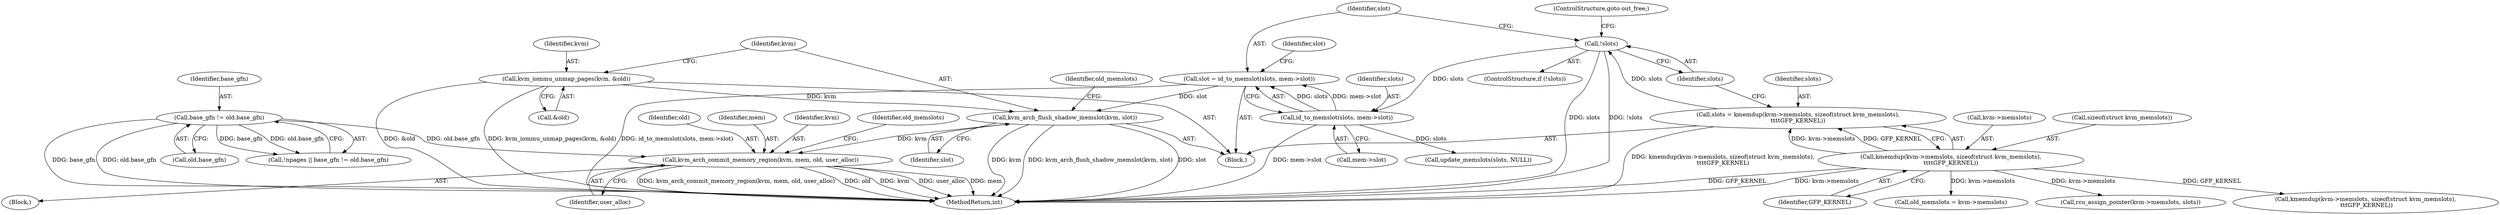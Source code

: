 digraph "0_linux_e40f193f5bb022e927a57a4f5d5194e4f12ddb74@pointer" {
"1000476" [label="(Call,kvm_arch_commit_memory_region(kvm, mem, old, user_alloc))"];
"1000423" [label="(Call,kvm_arch_flush_shadow_memslot(kvm, slot))"];
"1000419" [label="(Call,kvm_iommu_unmap_pages(kvm, &old))"];
"1000389" [label="(Call,slot = id_to_memslot(slots, mem->slot))"];
"1000391" [label="(Call,id_to_memslot(slots, mem->slot))"];
"1000386" [label="(Call,!slots)"];
"1000376" [label="(Call,slots = kmemdup(kvm->memslots, sizeof(struct kvm_memslots),\n\t\t\t\tGFP_KERNEL))"];
"1000378" [label="(Call,kmemdup(kvm->memslots, sizeof(struct kvm_memslots),\n\t\t\t\tGFP_KERNEL))"];
"1000365" [label="(Call,base_gfn != old.base_gfn)"];
"1000116" [label="(Block,)"];
"1000388" [label="(ControlStructure,goto out_free;)"];
"1000479" [label="(Identifier,old)"];
"1000391" [label="(Call,id_to_memslot(slots, mem->slot))"];
"1000386" [label="(Call,!slots)"];
"1000379" [label="(Call,kvm->memslots)"];
"1000476" [label="(Call,kvm_arch_commit_memory_region(kvm, mem, old, user_alloc))"];
"1000370" [label="(Block,)"];
"1000492" [label="(MethodReturn,int)"];
"1000478" [label="(Identifier,mem)"];
"1000409" [label="(Call,rcu_assign_pointer(kvm->memslots, slots))"];
"1000389" [label="(Call,slot = id_to_memslot(slots, mem->slot))"];
"1000392" [label="(Identifier,slots)"];
"1000377" [label="(Identifier,slots)"];
"1000401" [label="(Call,update_memslots(slots, NULL))"];
"1000423" [label="(Call,kvm_arch_flush_shadow_memslot(kvm, slot))"];
"1000393" [label="(Call,mem->slot)"];
"1000424" [label="(Identifier,kvm)"];
"1000378" [label="(Call,kmemdup(kvm->memslots, sizeof(struct kvm_memslots),\n\t\t\t\tGFP_KERNEL))"];
"1000437" [label="(Call,kmemdup(kvm->memslots, sizeof(struct kvm_memslots),\n \t\t\tGFP_KERNEL))"];
"1000419" [label="(Call,kvm_iommu_unmap_pages(kvm, &old))"];
"1000480" [label="(Identifier,user_alloc)"];
"1000376" [label="(Call,slots = kmemdup(kvm->memslots, sizeof(struct kvm_memslots),\n\t\t\t\tGFP_KERNEL))"];
"1000398" [label="(Identifier,slot)"];
"1000366" [label="(Identifier,base_gfn)"];
"1000427" [label="(Identifier,old_memslots)"];
"1000384" [label="(Identifier,GFP_KERNEL)"];
"1000477" [label="(Identifier,kvm)"];
"1000420" [label="(Identifier,kvm)"];
"1000425" [label="(Identifier,slot)"];
"1000390" [label="(Identifier,slot)"];
"1000367" [label="(Call,old.base_gfn)"];
"1000365" [label="(Call,base_gfn != old.base_gfn)"];
"1000482" [label="(Identifier,old_memslots)"];
"1000404" [label="(Call,old_memslots = kvm->memslots)"];
"1000387" [label="(Identifier,slots)"];
"1000421" [label="(Call,&old)"];
"1000382" [label="(Call,sizeof(struct kvm_memslots))"];
"1000362" [label="(Call,!npages || base_gfn != old.base_gfn)"];
"1000385" [label="(ControlStructure,if (!slots))"];
"1000476" -> "1000116"  [label="AST: "];
"1000476" -> "1000480"  [label="CFG: "];
"1000477" -> "1000476"  [label="AST: "];
"1000478" -> "1000476"  [label="AST: "];
"1000479" -> "1000476"  [label="AST: "];
"1000480" -> "1000476"  [label="AST: "];
"1000482" -> "1000476"  [label="CFG: "];
"1000476" -> "1000492"  [label="DDG: kvm_arch_commit_memory_region(kvm, mem, old, user_alloc)"];
"1000476" -> "1000492"  [label="DDG: old"];
"1000476" -> "1000492"  [label="DDG: kvm"];
"1000476" -> "1000492"  [label="DDG: user_alloc"];
"1000476" -> "1000492"  [label="DDG: mem"];
"1000423" -> "1000476"  [label="DDG: kvm"];
"1000365" -> "1000476"  [label="DDG: old.base_gfn"];
"1000423" -> "1000370"  [label="AST: "];
"1000423" -> "1000425"  [label="CFG: "];
"1000424" -> "1000423"  [label="AST: "];
"1000425" -> "1000423"  [label="AST: "];
"1000427" -> "1000423"  [label="CFG: "];
"1000423" -> "1000492"  [label="DDG: kvm_arch_flush_shadow_memslot(kvm, slot)"];
"1000423" -> "1000492"  [label="DDG: slot"];
"1000423" -> "1000492"  [label="DDG: kvm"];
"1000419" -> "1000423"  [label="DDG: kvm"];
"1000389" -> "1000423"  [label="DDG: slot"];
"1000419" -> "1000370"  [label="AST: "];
"1000419" -> "1000421"  [label="CFG: "];
"1000420" -> "1000419"  [label="AST: "];
"1000421" -> "1000419"  [label="AST: "];
"1000424" -> "1000419"  [label="CFG: "];
"1000419" -> "1000492"  [label="DDG: &old"];
"1000419" -> "1000492"  [label="DDG: kvm_iommu_unmap_pages(kvm, &old)"];
"1000389" -> "1000370"  [label="AST: "];
"1000389" -> "1000391"  [label="CFG: "];
"1000390" -> "1000389"  [label="AST: "];
"1000391" -> "1000389"  [label="AST: "];
"1000398" -> "1000389"  [label="CFG: "];
"1000389" -> "1000492"  [label="DDG: id_to_memslot(slots, mem->slot)"];
"1000391" -> "1000389"  [label="DDG: slots"];
"1000391" -> "1000389"  [label="DDG: mem->slot"];
"1000391" -> "1000393"  [label="CFG: "];
"1000392" -> "1000391"  [label="AST: "];
"1000393" -> "1000391"  [label="AST: "];
"1000391" -> "1000492"  [label="DDG: mem->slot"];
"1000386" -> "1000391"  [label="DDG: slots"];
"1000391" -> "1000401"  [label="DDG: slots"];
"1000386" -> "1000385"  [label="AST: "];
"1000386" -> "1000387"  [label="CFG: "];
"1000387" -> "1000386"  [label="AST: "];
"1000388" -> "1000386"  [label="CFG: "];
"1000390" -> "1000386"  [label="CFG: "];
"1000386" -> "1000492"  [label="DDG: slots"];
"1000386" -> "1000492"  [label="DDG: !slots"];
"1000376" -> "1000386"  [label="DDG: slots"];
"1000376" -> "1000370"  [label="AST: "];
"1000376" -> "1000378"  [label="CFG: "];
"1000377" -> "1000376"  [label="AST: "];
"1000378" -> "1000376"  [label="AST: "];
"1000387" -> "1000376"  [label="CFG: "];
"1000376" -> "1000492"  [label="DDG: kmemdup(kvm->memslots, sizeof(struct kvm_memslots),\n\t\t\t\tGFP_KERNEL)"];
"1000378" -> "1000376"  [label="DDG: kvm->memslots"];
"1000378" -> "1000376"  [label="DDG: GFP_KERNEL"];
"1000378" -> "1000384"  [label="CFG: "];
"1000379" -> "1000378"  [label="AST: "];
"1000382" -> "1000378"  [label="AST: "];
"1000384" -> "1000378"  [label="AST: "];
"1000378" -> "1000492"  [label="DDG: GFP_KERNEL"];
"1000378" -> "1000492"  [label="DDG: kvm->memslots"];
"1000378" -> "1000404"  [label="DDG: kvm->memslots"];
"1000378" -> "1000409"  [label="DDG: kvm->memslots"];
"1000378" -> "1000437"  [label="DDG: GFP_KERNEL"];
"1000365" -> "1000362"  [label="AST: "];
"1000365" -> "1000367"  [label="CFG: "];
"1000366" -> "1000365"  [label="AST: "];
"1000367" -> "1000365"  [label="AST: "];
"1000362" -> "1000365"  [label="CFG: "];
"1000365" -> "1000492"  [label="DDG: old.base_gfn"];
"1000365" -> "1000492"  [label="DDG: base_gfn"];
"1000365" -> "1000362"  [label="DDG: base_gfn"];
"1000365" -> "1000362"  [label="DDG: old.base_gfn"];
}

